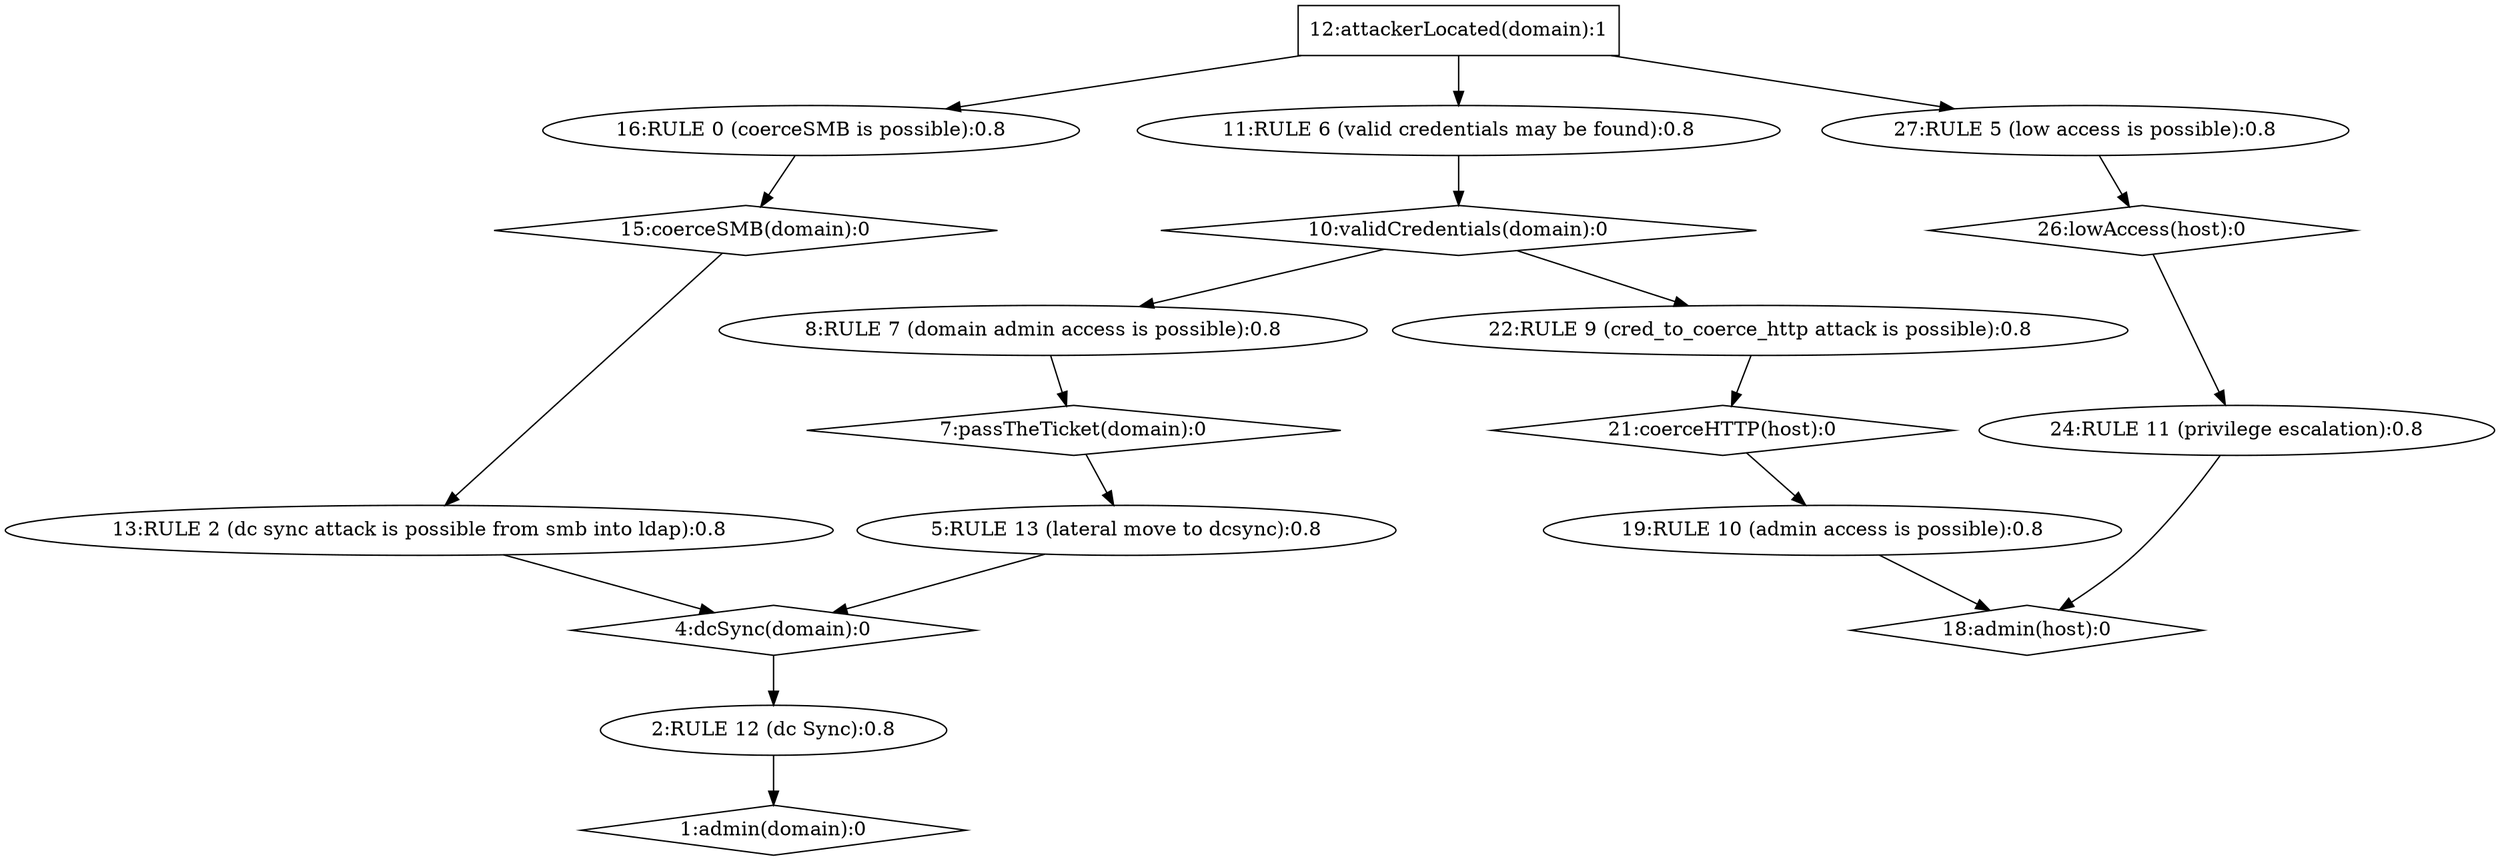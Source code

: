 strict digraph G {
  1 [ label="1:admin(domain):0" shape="diamond" CVE="null" ];
  2 [ label="2:RULE 12 (dc Sync):0.8" shape="ellipse" CVE="'CVE-0000-1'" ];
  3 [ label="4:dcSync(domain):0" shape="diamond" CVE="null" ];
  4 [ label="5:RULE 13 (lateral move to dcsync):0.8" shape="ellipse" CVE="'CVE-0000-2'" ];
  5 [ label="7:passTheTicket(domain):0" shape="diamond" CVE="null" ];
  6 [ label="8:RULE 7 (domain admin access is possible):0.8" shape="ellipse" CVE="'CVE-2021-42287'" ];
  7 [ label="10:validCredentials(domain):0" shape="diamond" CVE="null" ];
  8 [ label="11:RULE 6 (valid credentials may be found):0.8" shape="ellipse" CVE="null" ];
  9 [ label="12:attackerLocated(domain):1" shape="box" CVE="null" ];
  10 [ label="13:RULE 2 (dc sync attack is possible from smb into ldap):0.8" shape="ellipse" CVE="'CVE-2019-1040'" ];
  11 [ label="15:coerceSMB(domain):0" shape="diamond" CVE="null" ];
  12 [ label="16:RULE 0 (coerceSMB is possible):0.8" shape="ellipse" CVE="'CVE-2022-26925'" ];
  13 [ label="18:admin(host):0" shape="diamond" CVE="null" ];
  14 [ label="19:RULE 10 (admin access is possible):0.8" shape="ellipse" CVE="'CVE-0000-4'" ];
  15 [ label="21:coerceHTTP(host):0" shape="diamond" CVE="null" ];
  16 [ label="22:RULE 9 (cred_to_coerce_http attack is possible):0.8" shape="ellipse" CVE="'CVE-2019-0724'" ];
  17 [ label="24:RULE 11 (privilege escalation):0.8" shape="ellipse" CVE="'CVE-2020-0796'" ];
  18 [ label="26:lowAccess(host):0" shape="diamond" CVE="null" ];
  19 [ label="27:RULE 5 (low access is possible):0.8" shape="ellipse" CVE="'CVE-2021-44228'" ];
  9 -> 8 [ color="black" ];
  8 -> 7 [ color="black" ];
  7 -> 6 [ color="black" ];
  6 -> 5 [ color="black" ];
  5 -> 4 [ color="black" ];
  4 -> 3 [ color="black" ];
  9 -> 12 [ color="black" ];
  12 -> 11 [ color="black" ];
  11 -> 10 [ color="black" ];
  10 -> 3 [ color="black" ];
  3 -> 2 [ color="black" ];
  2 -> 1 [ color="black" ];
  7 -> 16 [ color="black" ];
  16 -> 15 [ color="black" ];
  15 -> 14 [ color="black" ];
  14 -> 13 [ color="black" ];
  9 -> 19 [ color="black" ];
  19 -> 18 [ color="black" ];
  18 -> 17 [ color="black" ];
  17 -> 13 [ color="black" ];
}
